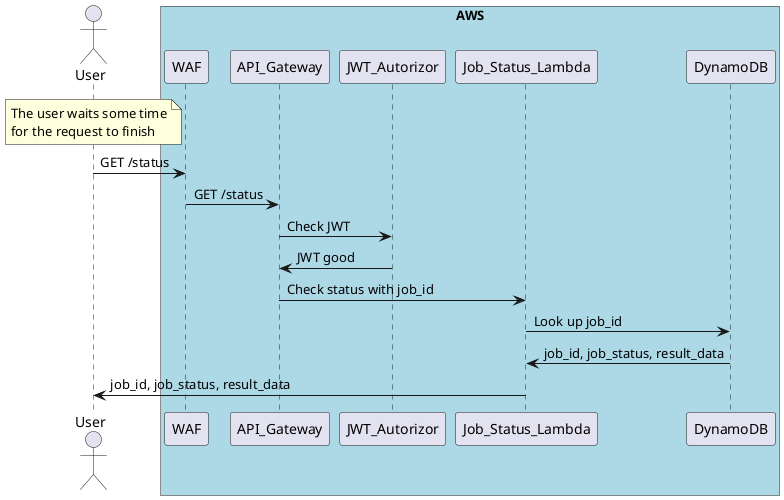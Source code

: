 @startuml "Polling"
actor User
note over User : The user waits some time\nfor the request to finish
box "AWS" #LightBlue
User -> WAF : GET /status
WAF -> API_Gateway : GET /status
API_Gateway -> JWT_Autorizor: Check JWT
JWT_Autorizor -> API_Gateway: JWT good
API_Gateway -> Job_Status_Lambda : Check status with job_id
Job_Status_Lambda -> DynamoDB : Look up job_id
DynamoDB -> Job_Status_Lambda : job_id, job_status, result_data
Job_Status_Lambda -> User : job_id, job_status, result_data
end box
@enduml
